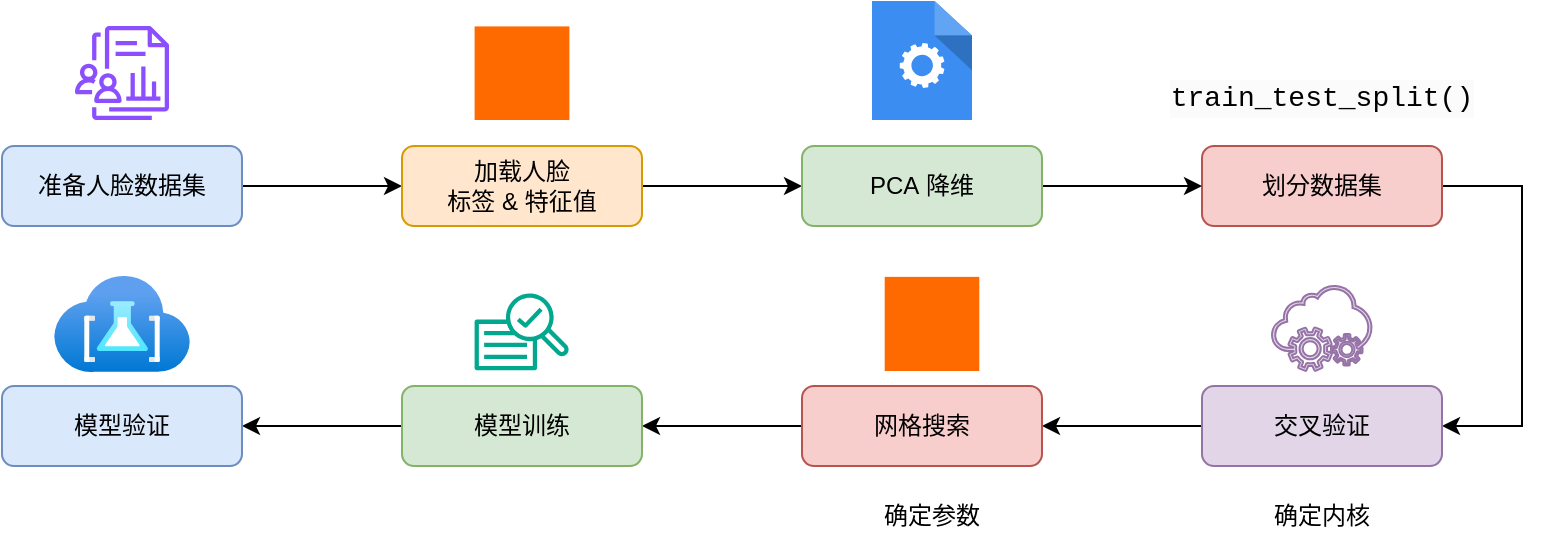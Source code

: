 <mxfile version="25.0.2">
  <diagram name="Page-1" id="ipN7d2EwkF4DwkNCnfuI">
    <mxGraphModel dx="1221" dy="717" grid="1" gridSize="10" guides="1" tooltips="1" connect="1" arrows="1" fold="1" page="1" pageScale="1" pageWidth="850" pageHeight="1100" math="0" shadow="0">
      <root>
        <mxCell id="0" />
        <mxCell id="1" parent="0" />
        <mxCell id="EM_BkfYYoxww1n7w7TPC-3" style="edgeStyle=orthogonalEdgeStyle;rounded=0;orthogonalLoop=1;jettySize=auto;html=1;entryX=0;entryY=0.5;entryDx=0;entryDy=0;" edge="1" parent="1" source="EM_BkfYYoxww1n7w7TPC-1" target="EM_BkfYYoxww1n7w7TPC-2">
          <mxGeometry relative="1" as="geometry" />
        </mxCell>
        <mxCell id="EM_BkfYYoxww1n7w7TPC-1" value="准备人脸数据集" style="rounded=1;whiteSpace=wrap;html=1;fillColor=#dae8fc;strokeColor=#6c8ebf;" vertex="1" parent="1">
          <mxGeometry x="80" y="200" width="120" height="40" as="geometry" />
        </mxCell>
        <mxCell id="EM_BkfYYoxww1n7w7TPC-11" style="edgeStyle=orthogonalEdgeStyle;rounded=0;orthogonalLoop=1;jettySize=auto;html=1;exitX=1;exitY=0.5;exitDx=0;exitDy=0;" edge="1" parent="1" source="EM_BkfYYoxww1n7w7TPC-2" target="EM_BkfYYoxww1n7w7TPC-9">
          <mxGeometry relative="1" as="geometry" />
        </mxCell>
        <mxCell id="EM_BkfYYoxww1n7w7TPC-2" value="加载人脸&lt;div&gt;标签 &amp;amp; 特征值&lt;/div&gt;" style="rounded=1;whiteSpace=wrap;html=1;fillColor=#ffe6cc;strokeColor=#d79b00;" vertex="1" parent="1">
          <mxGeometry x="280" y="200" width="120" height="40" as="geometry" />
        </mxCell>
        <mxCell id="EM_BkfYYoxww1n7w7TPC-4" value="" style="sketch=0;outlineConnect=0;fontColor=#232F3E;gradientColor=none;fillColor=#8C4FFF;strokeColor=none;dashed=0;verticalLabelPosition=bottom;verticalAlign=top;align=center;html=1;fontSize=12;fontStyle=0;aspect=fixed;pointerEvents=1;shape=mxgraph.aws4.datazone_data_projects;" vertex="1" parent="1">
          <mxGeometry x="116.5" y="140" width="47" height="47" as="geometry" />
        </mxCell>
        <mxCell id="EM_BkfYYoxww1n7w7TPC-5" value="" style="points=[];aspect=fixed;html=1;align=center;shadow=0;dashed=0;fillColor=#FF6A00;strokeColor=none;shape=mxgraph.alibaba_cloud.face_recognition;" vertex="1" parent="1">
          <mxGeometry x="316.3" y="140.2" width="47.4" height="46.8" as="geometry" />
        </mxCell>
        <mxCell id="EM_BkfYYoxww1n7w7TPC-23" style="edgeStyle=orthogonalEdgeStyle;rounded=0;orthogonalLoop=1;jettySize=auto;html=1;exitX=1;exitY=0.5;exitDx=0;exitDy=0;entryX=1;entryY=0.5;entryDx=0;entryDy=0;" edge="1" parent="1" source="EM_BkfYYoxww1n7w7TPC-6" target="EM_BkfYYoxww1n7w7TPC-14">
          <mxGeometry relative="1" as="geometry">
            <Array as="points">
              <mxPoint x="840" y="220" />
              <mxPoint x="840" y="340" />
            </Array>
          </mxGeometry>
        </mxCell>
        <mxCell id="EM_BkfYYoxww1n7w7TPC-6" value="划分数据集" style="rounded=1;whiteSpace=wrap;html=1;fillColor=#f8cecc;strokeColor=#b85450;" vertex="1" parent="1">
          <mxGeometry x="680" y="200" width="120" height="40" as="geometry" />
        </mxCell>
        <mxCell id="EM_BkfYYoxww1n7w7TPC-8" value="&lt;div style=&quot;background-color: rgb(251, 251, 251); font-family: Consolas, &amp;quot;Courier New&amp;quot;, monospace; font-weight: normal; font-size: 14px; line-height: 19px; white-space: pre;&quot;&gt;&lt;div style=&quot;&quot;&gt;train_test_split()&lt;/div&gt;&lt;/div&gt;" style="text;whiteSpace=wrap;html=1;align=center;" vertex="1" parent="1">
          <mxGeometry x="660" y="160" width="160" height="40" as="geometry" />
        </mxCell>
        <mxCell id="EM_BkfYYoxww1n7w7TPC-13" style="edgeStyle=orthogonalEdgeStyle;rounded=0;orthogonalLoop=1;jettySize=auto;html=1;exitX=1;exitY=0.5;exitDx=0;exitDy=0;" edge="1" parent="1" source="EM_BkfYYoxww1n7w7TPC-9" target="EM_BkfYYoxww1n7w7TPC-6">
          <mxGeometry relative="1" as="geometry" />
        </mxCell>
        <mxCell id="EM_BkfYYoxww1n7w7TPC-9" value="PCA&amp;nbsp;降维" style="rounded=1;whiteSpace=wrap;html=1;fillColor=#d5e8d4;strokeColor=#82b366;" vertex="1" parent="1">
          <mxGeometry x="480" y="200" width="120" height="40" as="geometry" />
        </mxCell>
        <mxCell id="EM_BkfYYoxww1n7w7TPC-10" value="" style="sketch=0;html=1;aspect=fixed;strokeColor=none;shadow=0;fillColor=#3B8DF1;verticalAlign=top;labelPosition=center;verticalLabelPosition=bottom;shape=mxgraph.gcp2.process" vertex="1" parent="1">
          <mxGeometry x="515" y="127.48" width="50" height="59.52" as="geometry" />
        </mxCell>
        <mxCell id="EM_BkfYYoxww1n7w7TPC-17" style="edgeStyle=orthogonalEdgeStyle;rounded=0;orthogonalLoop=1;jettySize=auto;html=1;exitX=0;exitY=0.5;exitDx=0;exitDy=0;entryX=1;entryY=0.5;entryDx=0;entryDy=0;" edge="1" parent="1" source="EM_BkfYYoxww1n7w7TPC-14" target="EM_BkfYYoxww1n7w7TPC-15">
          <mxGeometry relative="1" as="geometry" />
        </mxCell>
        <mxCell id="EM_BkfYYoxww1n7w7TPC-14" value="交叉验证" style="rounded=1;whiteSpace=wrap;html=1;fillColor=#e1d5e7;strokeColor=#9673a6;" vertex="1" parent="1">
          <mxGeometry x="680" y="320" width="120" height="40" as="geometry" />
        </mxCell>
        <mxCell id="EM_BkfYYoxww1n7w7TPC-20" style="edgeStyle=orthogonalEdgeStyle;rounded=0;orthogonalLoop=1;jettySize=auto;html=1;exitX=0;exitY=0.5;exitDx=0;exitDy=0;" edge="1" parent="1" source="EM_BkfYYoxww1n7w7TPC-15" target="EM_BkfYYoxww1n7w7TPC-18">
          <mxGeometry relative="1" as="geometry" />
        </mxCell>
        <mxCell id="EM_BkfYYoxww1n7w7TPC-15" value="网格搜索" style="rounded=1;whiteSpace=wrap;html=1;fillColor=#f8cecc;strokeColor=#b85450;" vertex="1" parent="1">
          <mxGeometry x="480" y="320" width="120" height="40" as="geometry" />
        </mxCell>
        <mxCell id="EM_BkfYYoxww1n7w7TPC-21" style="edgeStyle=orthogonalEdgeStyle;rounded=0;orthogonalLoop=1;jettySize=auto;html=1;exitX=0;exitY=0.5;exitDx=0;exitDy=0;" edge="1" parent="1" source="EM_BkfYYoxww1n7w7TPC-18" target="EM_BkfYYoxww1n7w7TPC-19">
          <mxGeometry relative="1" as="geometry" />
        </mxCell>
        <mxCell id="EM_BkfYYoxww1n7w7TPC-18" value="模型训练" style="rounded=1;whiteSpace=wrap;html=1;fillColor=#d5e8d4;strokeColor=#82b366;" vertex="1" parent="1">
          <mxGeometry x="280" y="320" width="120" height="40" as="geometry" />
        </mxCell>
        <mxCell id="EM_BkfYYoxww1n7w7TPC-19" value="模型验证" style="rounded=1;whiteSpace=wrap;html=1;fillColor=#dae8fc;strokeColor=#6c8ebf;" vertex="1" parent="1">
          <mxGeometry x="80" y="320" width="120" height="40" as="geometry" />
        </mxCell>
        <mxCell id="EM_BkfYYoxww1n7w7TPC-22" value="确定内核" style="text;html=1;align=center;verticalAlign=middle;whiteSpace=wrap;rounded=0;" vertex="1" parent="1">
          <mxGeometry x="710" y="370" width="60" height="30" as="geometry" />
        </mxCell>
        <mxCell id="EM_BkfYYoxww1n7w7TPC-24" value="确定参数" style="text;html=1;align=center;verticalAlign=middle;whiteSpace=wrap;rounded=0;" vertex="1" parent="1">
          <mxGeometry x="515" y="370" width="60" height="30" as="geometry" />
        </mxCell>
        <mxCell id="EM_BkfYYoxww1n7w7TPC-25" value="" style="sketch=0;pointerEvents=1;shadow=0;dashed=0;html=1;strokeColor=#9673a6;fillColor=#e1d5e7;aspect=fixed;labelPosition=center;verticalLabelPosition=bottom;verticalAlign=top;align=center;outlineConnect=0;shape=mxgraph.vvd.on_demand_self_service;" vertex="1" parent="1">
          <mxGeometry x="715" y="270" width="50" height="42.5" as="geometry" />
        </mxCell>
        <mxCell id="EM_BkfYYoxww1n7w7TPC-26" value="" style="points=[];aspect=fixed;html=1;align=center;shadow=0;dashed=0;fillColor=#FF6A00;strokeColor=none;shape=mxgraph.alibaba_cloud.opensearch;" vertex="1" parent="1">
          <mxGeometry x="521.35" y="265.44" width="47.3" height="47.06" as="geometry" />
        </mxCell>
        <mxCell id="EM_BkfYYoxww1n7w7TPC-27" value="" style="sketch=0;outlineConnect=0;fontColor=#232F3E;gradientColor=none;fillColor=#01A88D;strokeColor=none;dashed=0;verticalLabelPosition=bottom;verticalAlign=top;align=center;html=1;fontSize=12;fontStyle=0;aspect=fixed;pointerEvents=1;shape=mxgraph.aws4.sagemaker_train;" vertex="1" parent="1">
          <mxGeometry x="316.3" y="273.33" width="47" height="39.17" as="geometry" />
        </mxCell>
        <mxCell id="EM_BkfYYoxww1n7w7TPC-29" value="" style="image;aspect=fixed;html=1;points=[];align=center;fontSize=12;image=img/lib/azure2/other/Test_Base.svg;" vertex="1" parent="1">
          <mxGeometry x="106" y="265" width="68" height="48" as="geometry" />
        </mxCell>
      </root>
    </mxGraphModel>
  </diagram>
</mxfile>
